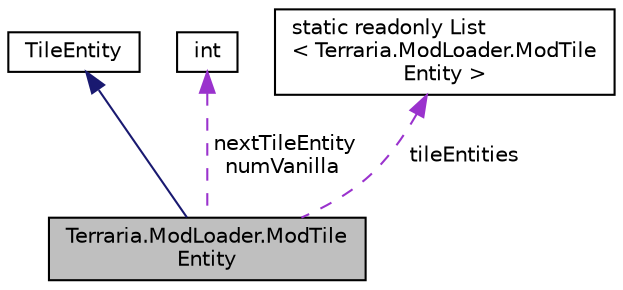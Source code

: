 digraph "Terraria.ModLoader.ModTileEntity"
{
 // LATEX_PDF_SIZE
  edge [fontname="Helvetica",fontsize="10",labelfontname="Helvetica",labelfontsize="10"];
  node [fontname="Helvetica",fontsize="10",shape=record];
  Node1 [label="Terraria.ModLoader.ModTile\lEntity",height=0.2,width=0.4,color="black", fillcolor="grey75", style="filled", fontcolor="black",tooltip="Tile Entities are Entities tightly coupled with tiles, allowing the possibility of tiles to exhibit c..."];
  Node2 -> Node1 [dir="back",color="midnightblue",fontsize="10",style="solid",fontname="Helvetica"];
  Node2 [label="TileEntity",height=0.2,width=0.4,color="black", fillcolor="white", style="filled",URL="$class_tile_entity.html",tooltip=" "];
  Node3 -> Node1 [dir="back",color="darkorchid3",fontsize="10",style="dashed",label=" nextTileEntity\nnumVanilla" ,fontname="Helvetica"];
  Node3 [label="int",height=0.2,width=0.4,color="black", fillcolor="white", style="filled",tooltip=" "];
  Node4 -> Node1 [dir="back",color="darkorchid3",fontsize="10",style="dashed",label=" tileEntities" ,fontname="Helvetica"];
  Node4 [label="static readonly List\l\< Terraria.ModLoader.ModTile\lEntity \>",height=0.2,width=0.4,color="black", fillcolor="white", style="filled",tooltip=" "];
}
